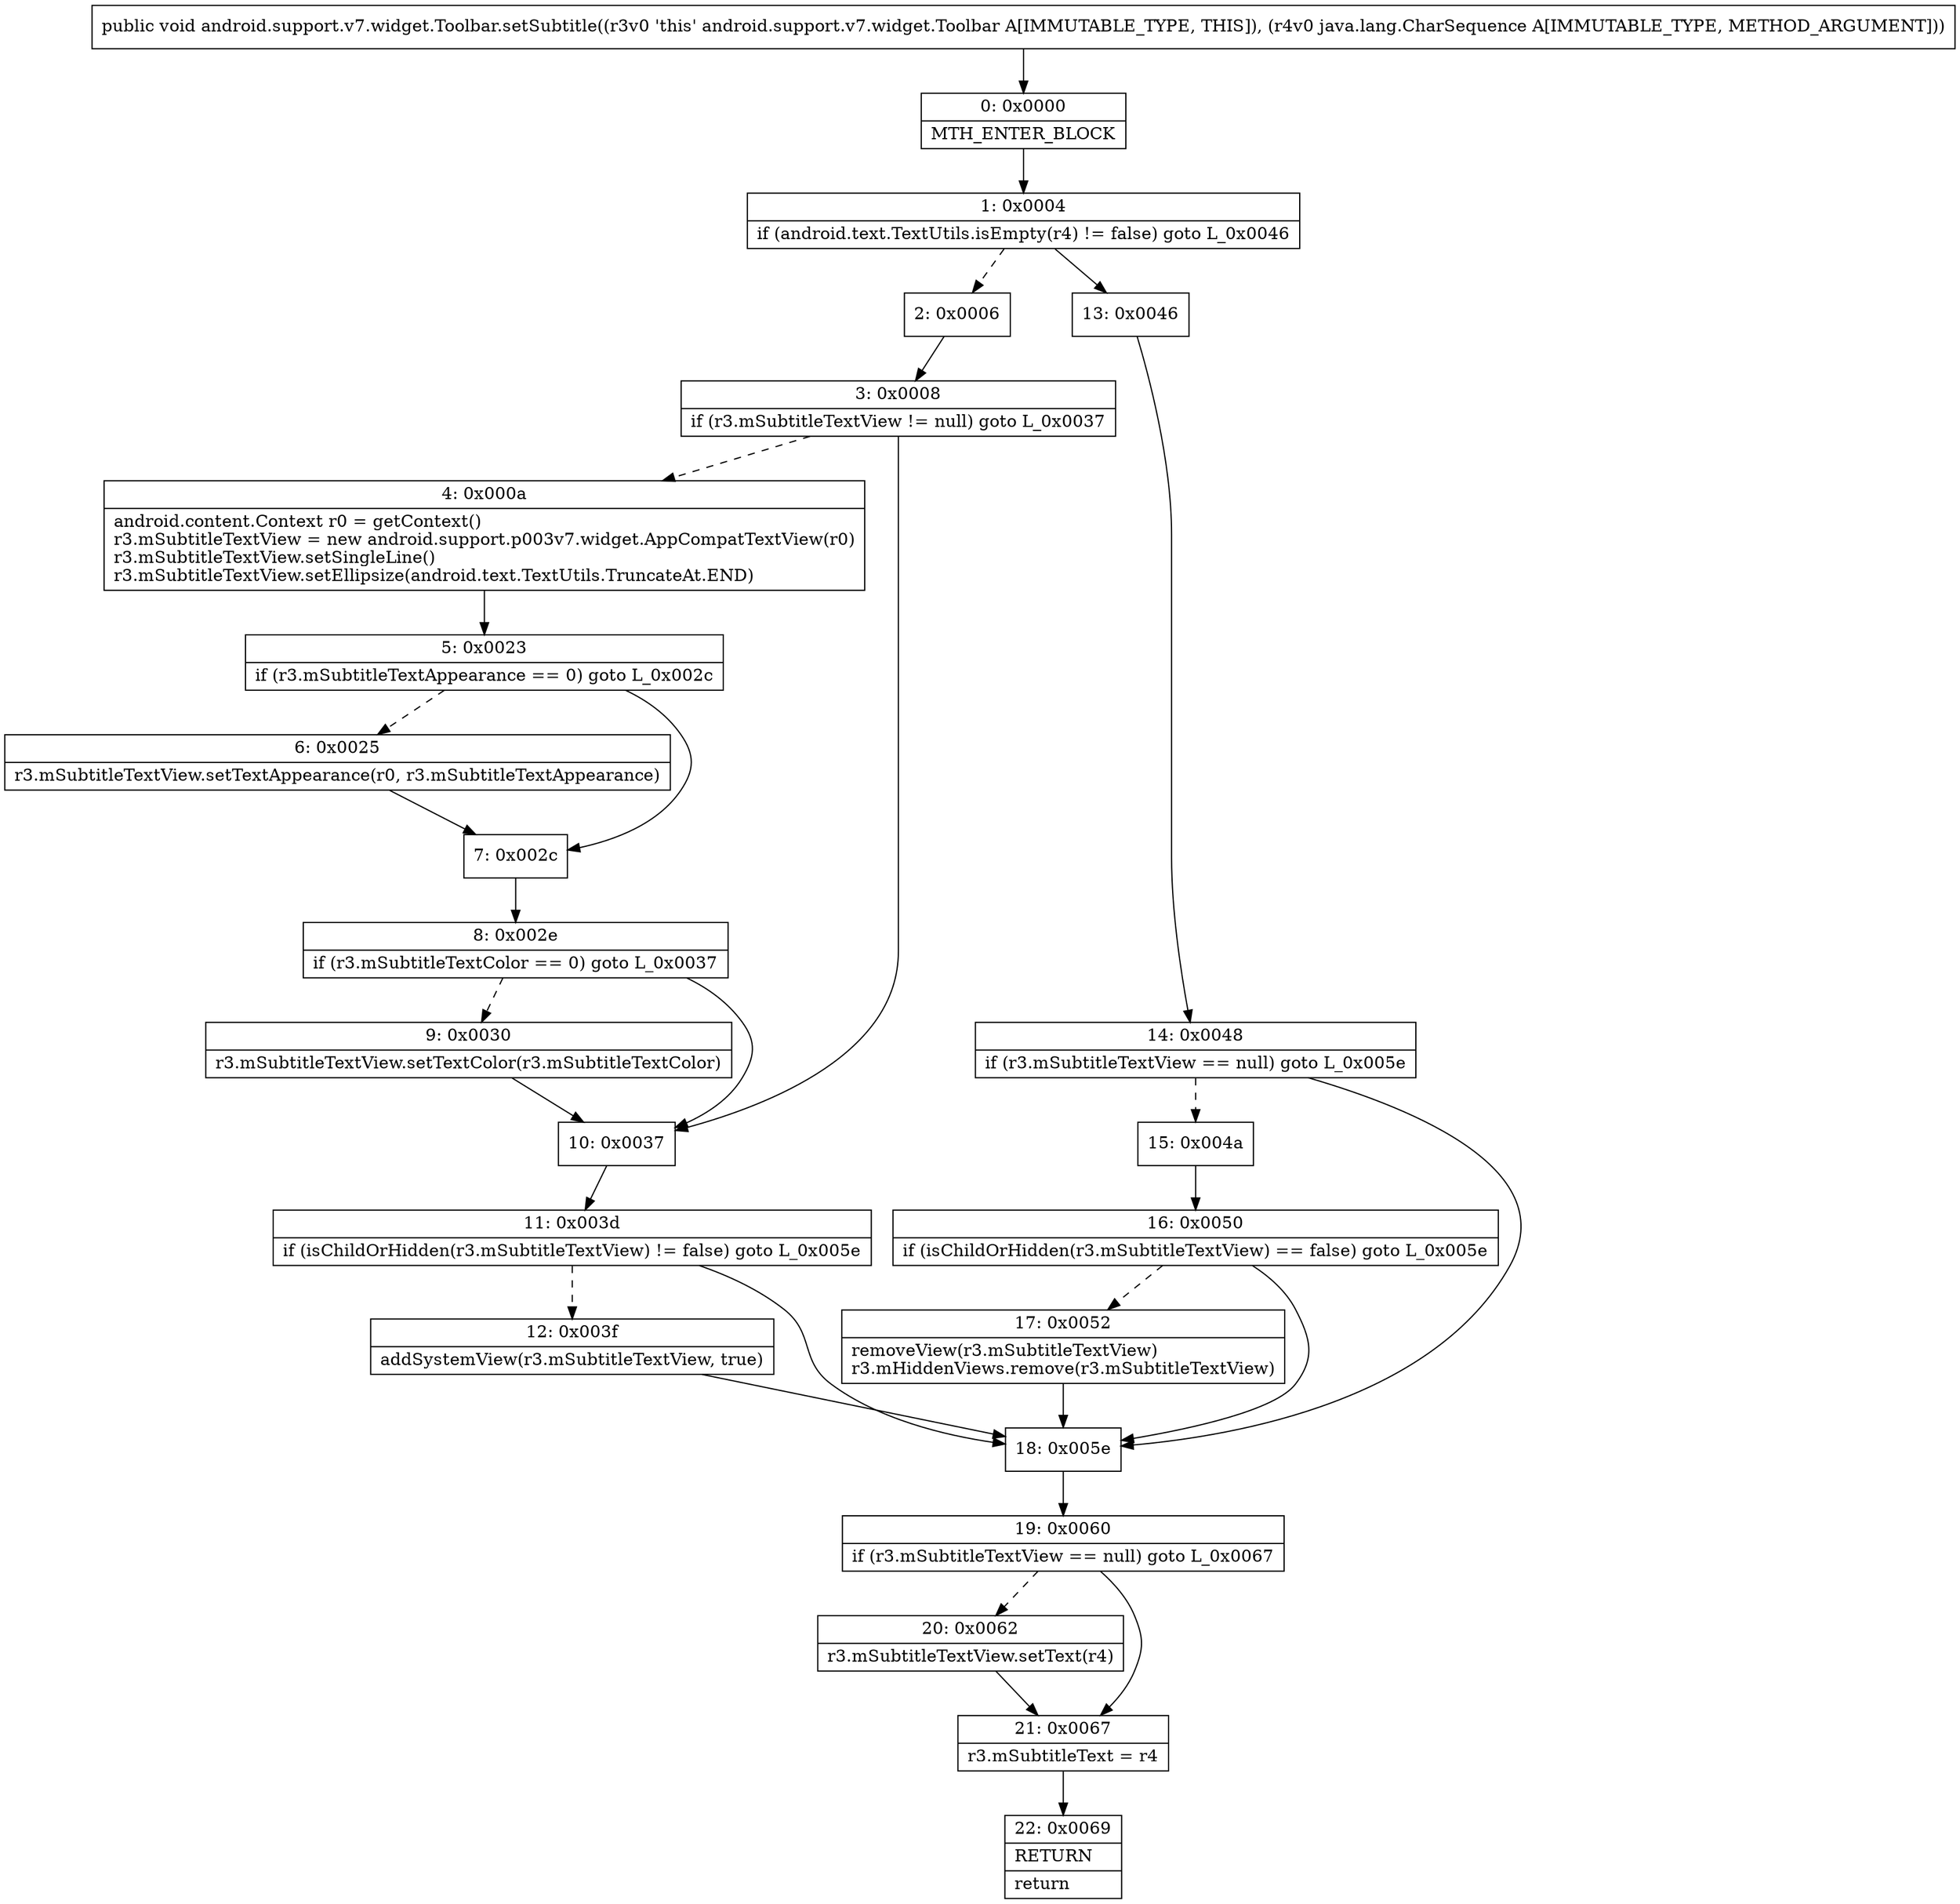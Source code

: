 digraph "CFG forandroid.support.v7.widget.Toolbar.setSubtitle(Ljava\/lang\/CharSequence;)V" {
Node_0 [shape=record,label="{0\:\ 0x0000|MTH_ENTER_BLOCK\l}"];
Node_1 [shape=record,label="{1\:\ 0x0004|if (android.text.TextUtils.isEmpty(r4) != false) goto L_0x0046\l}"];
Node_2 [shape=record,label="{2\:\ 0x0006}"];
Node_3 [shape=record,label="{3\:\ 0x0008|if (r3.mSubtitleTextView != null) goto L_0x0037\l}"];
Node_4 [shape=record,label="{4\:\ 0x000a|android.content.Context r0 = getContext()\lr3.mSubtitleTextView = new android.support.p003v7.widget.AppCompatTextView(r0)\lr3.mSubtitleTextView.setSingleLine()\lr3.mSubtitleTextView.setEllipsize(android.text.TextUtils.TruncateAt.END)\l}"];
Node_5 [shape=record,label="{5\:\ 0x0023|if (r3.mSubtitleTextAppearance == 0) goto L_0x002c\l}"];
Node_6 [shape=record,label="{6\:\ 0x0025|r3.mSubtitleTextView.setTextAppearance(r0, r3.mSubtitleTextAppearance)\l}"];
Node_7 [shape=record,label="{7\:\ 0x002c}"];
Node_8 [shape=record,label="{8\:\ 0x002e|if (r3.mSubtitleTextColor == 0) goto L_0x0037\l}"];
Node_9 [shape=record,label="{9\:\ 0x0030|r3.mSubtitleTextView.setTextColor(r3.mSubtitleTextColor)\l}"];
Node_10 [shape=record,label="{10\:\ 0x0037}"];
Node_11 [shape=record,label="{11\:\ 0x003d|if (isChildOrHidden(r3.mSubtitleTextView) != false) goto L_0x005e\l}"];
Node_12 [shape=record,label="{12\:\ 0x003f|addSystemView(r3.mSubtitleTextView, true)\l}"];
Node_13 [shape=record,label="{13\:\ 0x0046}"];
Node_14 [shape=record,label="{14\:\ 0x0048|if (r3.mSubtitleTextView == null) goto L_0x005e\l}"];
Node_15 [shape=record,label="{15\:\ 0x004a}"];
Node_16 [shape=record,label="{16\:\ 0x0050|if (isChildOrHidden(r3.mSubtitleTextView) == false) goto L_0x005e\l}"];
Node_17 [shape=record,label="{17\:\ 0x0052|removeView(r3.mSubtitleTextView)\lr3.mHiddenViews.remove(r3.mSubtitleTextView)\l}"];
Node_18 [shape=record,label="{18\:\ 0x005e}"];
Node_19 [shape=record,label="{19\:\ 0x0060|if (r3.mSubtitleTextView == null) goto L_0x0067\l}"];
Node_20 [shape=record,label="{20\:\ 0x0062|r3.mSubtitleTextView.setText(r4)\l}"];
Node_21 [shape=record,label="{21\:\ 0x0067|r3.mSubtitleText = r4\l}"];
Node_22 [shape=record,label="{22\:\ 0x0069|RETURN\l|return\l}"];
MethodNode[shape=record,label="{public void android.support.v7.widget.Toolbar.setSubtitle((r3v0 'this' android.support.v7.widget.Toolbar A[IMMUTABLE_TYPE, THIS]), (r4v0 java.lang.CharSequence A[IMMUTABLE_TYPE, METHOD_ARGUMENT])) }"];
MethodNode -> Node_0;
Node_0 -> Node_1;
Node_1 -> Node_2[style=dashed];
Node_1 -> Node_13;
Node_2 -> Node_3;
Node_3 -> Node_4[style=dashed];
Node_3 -> Node_10;
Node_4 -> Node_5;
Node_5 -> Node_6[style=dashed];
Node_5 -> Node_7;
Node_6 -> Node_7;
Node_7 -> Node_8;
Node_8 -> Node_9[style=dashed];
Node_8 -> Node_10;
Node_9 -> Node_10;
Node_10 -> Node_11;
Node_11 -> Node_12[style=dashed];
Node_11 -> Node_18;
Node_12 -> Node_18;
Node_13 -> Node_14;
Node_14 -> Node_15[style=dashed];
Node_14 -> Node_18;
Node_15 -> Node_16;
Node_16 -> Node_17[style=dashed];
Node_16 -> Node_18;
Node_17 -> Node_18;
Node_18 -> Node_19;
Node_19 -> Node_20[style=dashed];
Node_19 -> Node_21;
Node_20 -> Node_21;
Node_21 -> Node_22;
}

